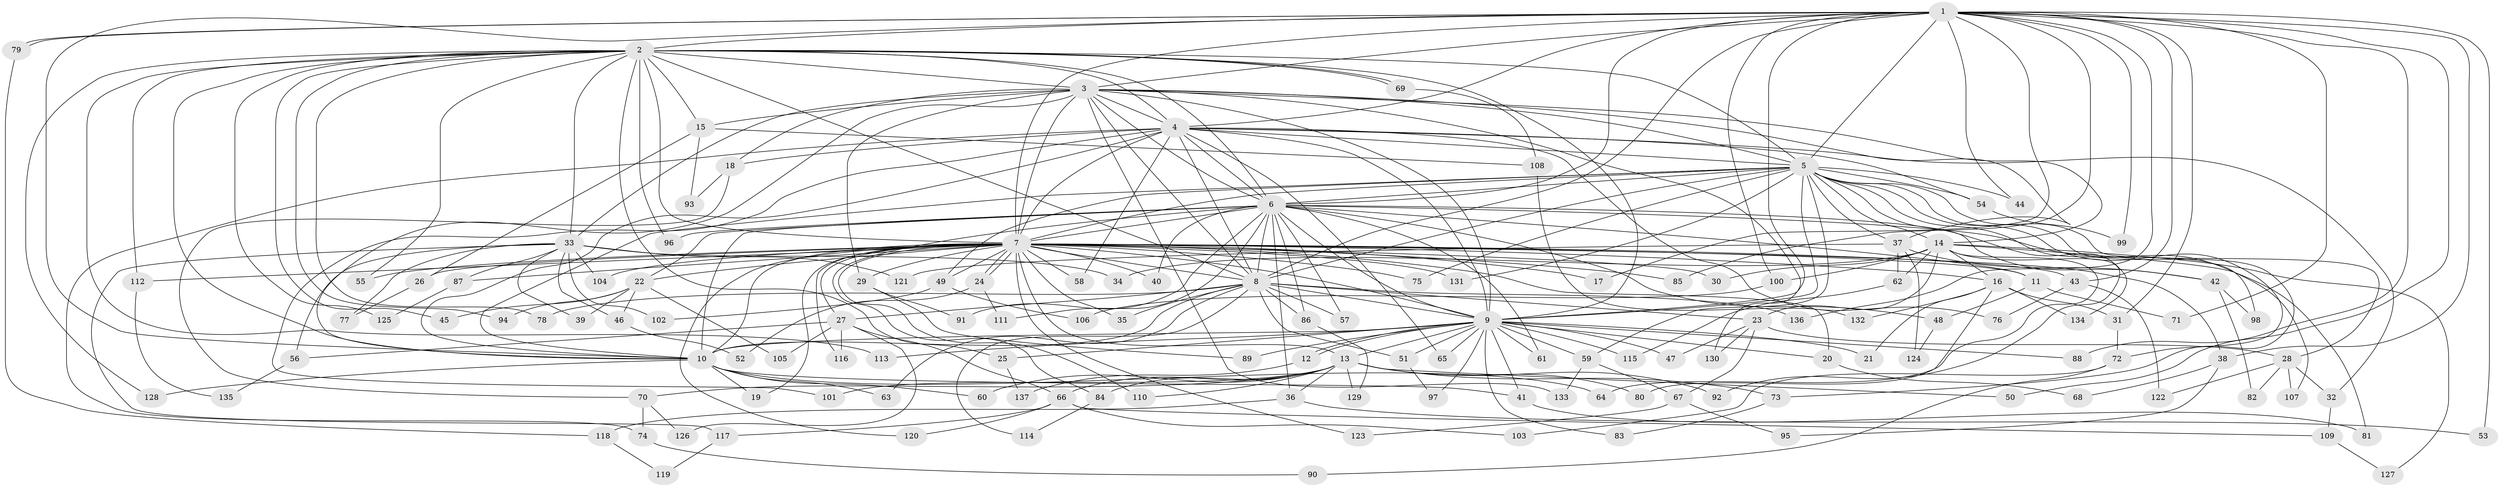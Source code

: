 // coarse degree distribution, {17: 0.014492753623188406, 21: 0.014492753623188406, 4: 0.17391304347826086, 14: 0.028985507246376812, 3: 0.3333333333333333, 2: 0.2028985507246377, 12: 0.043478260869565216, 28: 0.014492753623188406, 18: 0.014492753623188406, 23: 0.014492753623188406, 6: 0.08695652173913043, 19: 0.028985507246376812, 7: 0.014492753623188406, 15: 0.014492753623188406}
// Generated by graph-tools (version 1.1) at 2025/36/03/04/25 23:36:24]
// undirected, 137 vertices, 299 edges
graph export_dot {
  node [color=gray90,style=filled];
  1;
  2;
  3;
  4;
  5;
  6;
  7;
  8;
  9;
  10;
  11;
  12;
  13;
  14;
  15;
  16;
  17;
  18;
  19;
  20;
  21;
  22;
  23;
  24;
  25;
  26;
  27;
  28;
  29;
  30;
  31;
  32;
  33;
  34;
  35;
  36;
  37;
  38;
  39;
  40;
  41;
  42;
  43;
  44;
  45;
  46;
  47;
  48;
  49;
  50;
  51;
  52;
  53;
  54;
  55;
  56;
  57;
  58;
  59;
  60;
  61;
  62;
  63;
  64;
  65;
  66;
  67;
  68;
  69;
  70;
  71;
  72;
  73;
  74;
  75;
  76;
  77;
  78;
  79;
  80;
  81;
  82;
  83;
  84;
  85;
  86;
  87;
  88;
  89;
  90;
  91;
  92;
  93;
  94;
  95;
  96;
  97;
  98;
  99;
  100;
  101;
  102;
  103;
  104;
  105;
  106;
  107;
  108;
  109;
  110;
  111;
  112;
  113;
  114;
  115;
  116;
  117;
  118;
  119;
  120;
  121;
  122;
  123;
  124;
  125;
  126;
  127;
  128;
  129;
  130;
  131;
  132;
  133;
  134;
  135;
  136;
  137;
  1 -- 2;
  1 -- 3;
  1 -- 4;
  1 -- 5;
  1 -- 6;
  1 -- 7;
  1 -- 8;
  1 -- 9;
  1 -- 10;
  1 -- 17;
  1 -- 31;
  1 -- 38;
  1 -- 43;
  1 -- 44;
  1 -- 50;
  1 -- 53;
  1 -- 71;
  1 -- 79;
  1 -- 79;
  1 -- 85;
  1 -- 88;
  1 -- 99;
  1 -- 100;
  1 -- 136;
  2 -- 3;
  2 -- 4;
  2 -- 5;
  2 -- 6;
  2 -- 7;
  2 -- 8;
  2 -- 9;
  2 -- 10;
  2 -- 15;
  2 -- 25;
  2 -- 33;
  2 -- 45;
  2 -- 55;
  2 -- 69;
  2 -- 69;
  2 -- 78;
  2 -- 94;
  2 -- 96;
  2 -- 112;
  2 -- 113;
  2 -- 125;
  2 -- 128;
  3 -- 4;
  3 -- 5;
  3 -- 6;
  3 -- 7;
  3 -- 8;
  3 -- 9;
  3 -- 10;
  3 -- 14;
  3 -- 15;
  3 -- 18;
  3 -- 29;
  3 -- 33;
  3 -- 37;
  3 -- 130;
  3 -- 133;
  4 -- 5;
  4 -- 6;
  4 -- 7;
  4 -- 8;
  4 -- 9;
  4 -- 10;
  4 -- 18;
  4 -- 32;
  4 -- 54;
  4 -- 58;
  4 -- 65;
  4 -- 74;
  4 -- 76;
  4 -- 101;
  5 -- 6;
  5 -- 7;
  5 -- 8;
  5 -- 9;
  5 -- 10;
  5 -- 14;
  5 -- 28;
  5 -- 37;
  5 -- 44;
  5 -- 49;
  5 -- 54;
  5 -- 59;
  5 -- 72;
  5 -- 73;
  5 -- 75;
  5 -- 98;
  5 -- 131;
  5 -- 134;
  6 -- 7;
  6 -- 8;
  6 -- 9;
  6 -- 10;
  6 -- 11;
  6 -- 22;
  6 -- 36;
  6 -- 40;
  6 -- 42;
  6 -- 48;
  6 -- 57;
  6 -- 61;
  6 -- 84;
  6 -- 86;
  6 -- 91;
  6 -- 96;
  6 -- 107;
  6 -- 111;
  7 -- 8;
  7 -- 9;
  7 -- 10;
  7 -- 11;
  7 -- 13;
  7 -- 16;
  7 -- 17;
  7 -- 19;
  7 -- 20;
  7 -- 22;
  7 -- 24;
  7 -- 24;
  7 -- 26;
  7 -- 27;
  7 -- 29;
  7 -- 30;
  7 -- 35;
  7 -- 38;
  7 -- 40;
  7 -- 43;
  7 -- 49;
  7 -- 55;
  7 -- 58;
  7 -- 75;
  7 -- 85;
  7 -- 87;
  7 -- 104;
  7 -- 110;
  7 -- 112;
  7 -- 116;
  7 -- 120;
  7 -- 123;
  7 -- 131;
  8 -- 9;
  8 -- 10;
  8 -- 23;
  8 -- 27;
  8 -- 35;
  8 -- 51;
  8 -- 57;
  8 -- 63;
  8 -- 78;
  8 -- 86;
  8 -- 114;
  8 -- 136;
  9 -- 10;
  9 -- 12;
  9 -- 12;
  9 -- 13;
  9 -- 20;
  9 -- 21;
  9 -- 25;
  9 -- 41;
  9 -- 47;
  9 -- 51;
  9 -- 59;
  9 -- 61;
  9 -- 65;
  9 -- 83;
  9 -- 88;
  9 -- 89;
  9 -- 97;
  9 -- 113;
  9 -- 115;
  10 -- 19;
  10 -- 41;
  10 -- 60;
  10 -- 63;
  10 -- 64;
  10 -- 128;
  11 -- 48;
  11 -- 71;
  12 -- 137;
  13 -- 36;
  13 -- 50;
  13 -- 60;
  13 -- 66;
  13 -- 70;
  13 -- 73;
  13 -- 80;
  13 -- 84;
  13 -- 92;
  13 -- 101;
  13 -- 110;
  13 -- 129;
  14 -- 16;
  14 -- 23;
  14 -- 30;
  14 -- 34;
  14 -- 62;
  14 -- 64;
  14 -- 81;
  14 -- 92;
  14 -- 100;
  14 -- 127;
  15 -- 26;
  15 -- 93;
  15 -- 108;
  16 -- 21;
  16 -- 31;
  16 -- 80;
  16 -- 132;
  16 -- 134;
  18 -- 70;
  18 -- 93;
  20 -- 68;
  22 -- 39;
  22 -- 45;
  22 -- 46;
  22 -- 94;
  22 -- 105;
  23 -- 28;
  23 -- 47;
  23 -- 67;
  23 -- 130;
  24 -- 52;
  24 -- 111;
  25 -- 137;
  26 -- 77;
  27 -- 56;
  27 -- 66;
  27 -- 105;
  27 -- 116;
  27 -- 126;
  28 -- 32;
  28 -- 82;
  28 -- 107;
  28 -- 122;
  29 -- 89;
  29 -- 91;
  31 -- 72;
  32 -- 109;
  33 -- 34;
  33 -- 39;
  33 -- 46;
  33 -- 56;
  33 -- 77;
  33 -- 87;
  33 -- 102;
  33 -- 104;
  33 -- 117;
  33 -- 121;
  36 -- 53;
  36 -- 118;
  37 -- 42;
  37 -- 62;
  37 -- 121;
  37 -- 124;
  38 -- 68;
  38 -- 95;
  41 -- 81;
  42 -- 82;
  42 -- 98;
  43 -- 76;
  43 -- 122;
  46 -- 52;
  48 -- 124;
  49 -- 102;
  49 -- 106;
  51 -- 97;
  54 -- 99;
  56 -- 135;
  59 -- 67;
  59 -- 133;
  62 -- 115;
  66 -- 103;
  66 -- 109;
  66 -- 117;
  66 -- 120;
  67 -- 95;
  67 -- 123;
  69 -- 108;
  70 -- 74;
  70 -- 126;
  72 -- 90;
  72 -- 103;
  73 -- 83;
  74 -- 90;
  79 -- 118;
  84 -- 114;
  86 -- 129;
  87 -- 125;
  100 -- 106;
  108 -- 132;
  109 -- 127;
  112 -- 135;
  117 -- 119;
  118 -- 119;
}
